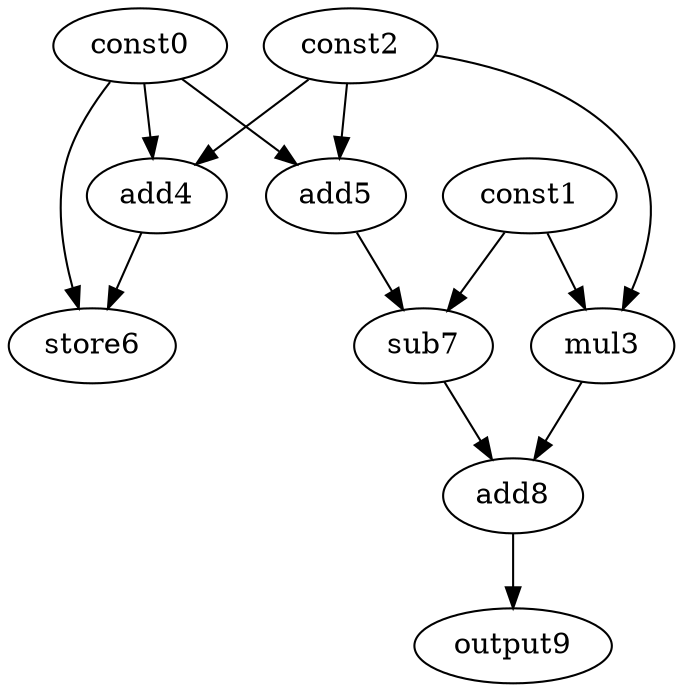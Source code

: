 digraph G { 
const0[opcode=const]; 
const1[opcode=const]; 
const2[opcode=const]; 
mul3[opcode=mul]; 
add4[opcode=add]; 
add5[opcode=add]; 
store6[opcode=store]; 
sub7[opcode=sub]; 
add8[opcode=add]; 
output9[opcode=output]; 
const1->mul3[operand=0];
const2->mul3[operand=1];
const0->add4[operand=0];
const2->add4[operand=1];
const0->add5[operand=0];
const2->add5[operand=1];
const0->store6[operand=0];
add4->store6[operand=1];
const1->sub7[operand=0];
add5->sub7[operand=1];
mul3->add8[operand=0];
sub7->add8[operand=1];
add8->output9[operand=0];
}
